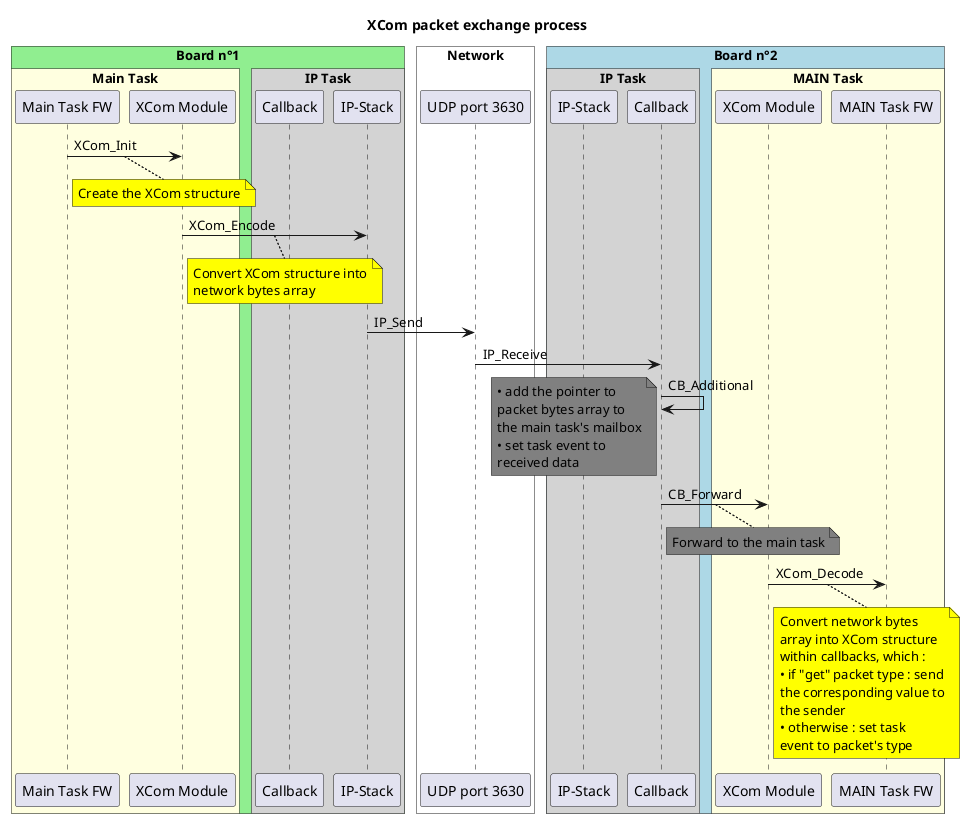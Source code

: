 @startuml

!pragma teoz true

title XCom packet exchange process

box "Board n°1" #Lightgreen
box "Main Task" #Lightyellow
participant B1_MAIN_F as "Main Task FW"
participant B1_MAIN_X as "XCom Module"
end box
box "IP Task" #Lightgray
participant B1_IP_CB as "Callback"
participant B1_IP_ST as "IP-Stack"
end box
end box
box "Network" #White
participant N_UDP as "UDP port 3630"
end box
box "Board n°2" #Lightblue
box "IP Task" #Lightgray
participant B2_IP_ST as "IP-Stack"
participant B2_IP_CB as "Callback"
end box
box "MAIN Task" #Lightyellow
participant B2_MAIN_X as "XCom Module"
participant B2_MAIN_F as "MAIN Task FW"
end box
end box

B1_MAIN_F -> B1_MAIN_X : XCom_Init
note bottom #Yellow
    Create the XCom structure
end note
B1_MAIN_X -> B1_IP_ST : XCom_Encode
note bottom #Yellow
    Convert XCom structure into
    network bytes array
end note
B1_IP_ST -> N_UDP : IP_Send
N_UDP -> B2_IP_CB : IP_Receive
B2_IP_CB -> B2_IP_CB : CB_Additional
note left #Grey
    • add the pointer to
    packet bytes array to
    the main task's mailbox
    • set task event to
    received data
end note
B2_IP_CB -> B2_MAIN_X : CB_Forward
note bottom #Grey
   Forward to the main task
end note
B2_MAIN_X -> B2_MAIN_F : XCom_Decode
note bottom #Yellow
    Convert network bytes
    array into XCom structure
    within callbacks, which :
    • if "get" packet type : send
    the corresponding value to
    the sender
    • otherwise : set task
    event to packet's type
end note

@enduml
